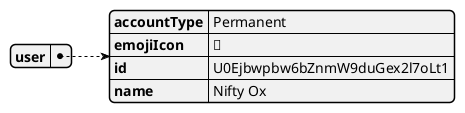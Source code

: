 @startjson
{
"user": {
      "accountType": "Permanent",
      "emojiIcon": "🐂",
      "id": "U0Ejbwpbw6bZnmW9duGex2l7oLt1",
      "name": "Nifty Ox"
    }
}
@endjson
